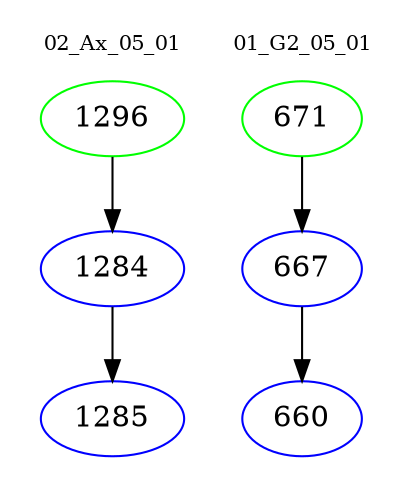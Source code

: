 digraph{
subgraph cluster_0 {
color = white
label = "02_Ax_05_01";
fontsize=10;
T0_1296 [label="1296", color="green"]
T0_1296 -> T0_1284 [color="black"]
T0_1284 [label="1284", color="blue"]
T0_1284 -> T0_1285 [color="black"]
T0_1285 [label="1285", color="blue"]
}
subgraph cluster_1 {
color = white
label = "01_G2_05_01";
fontsize=10;
T1_671 [label="671", color="green"]
T1_671 -> T1_667 [color="black"]
T1_667 [label="667", color="blue"]
T1_667 -> T1_660 [color="black"]
T1_660 [label="660", color="blue"]
}
}
